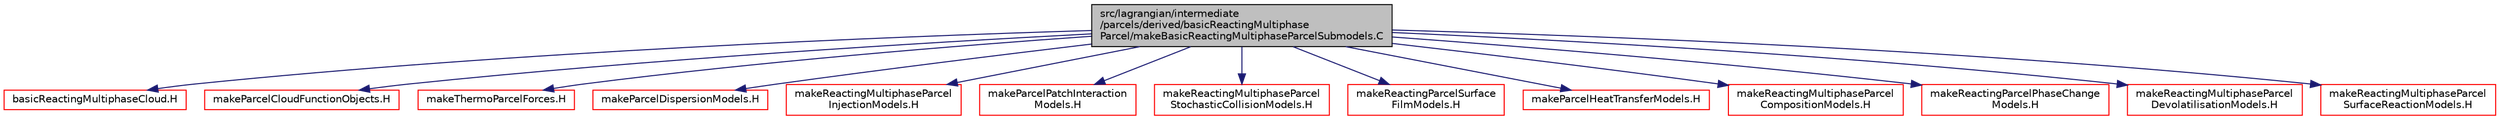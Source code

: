 digraph "src/lagrangian/intermediate/parcels/derived/basicReactingMultiphaseParcel/makeBasicReactingMultiphaseParcelSubmodels.C"
{
  bgcolor="transparent";
  edge [fontname="Helvetica",fontsize="10",labelfontname="Helvetica",labelfontsize="10"];
  node [fontname="Helvetica",fontsize="10",shape=record];
  Node1 [label="src/lagrangian/intermediate\l/parcels/derived/basicReactingMultiphase\lParcel/makeBasicReactingMultiphaseParcelSubmodels.C",height=0.2,width=0.4,color="black", fillcolor="grey75", style="filled", fontcolor="black"];
  Node1 -> Node2 [color="midnightblue",fontsize="10",style="solid",fontname="Helvetica"];
  Node2 [label="basicReactingMultiphaseCloud.H",height=0.2,width=0.4,color="red",URL="$a06776.html"];
  Node1 -> Node3 [color="midnightblue",fontsize="10",style="solid",fontname="Helvetica"];
  Node3 [label="makeParcelCloudFunctionObjects.H",height=0.2,width=0.4,color="red",URL="$a06837.html"];
  Node1 -> Node4 [color="midnightblue",fontsize="10",style="solid",fontname="Helvetica"];
  Node4 [label="makeThermoParcelForces.H",height=0.2,width=0.4,color="red",URL="$a06855.html"];
  Node1 -> Node5 [color="midnightblue",fontsize="10",style="solid",fontname="Helvetica"];
  Node5 [label="makeParcelDispersionModels.H",height=0.2,width=0.4,color="red",URL="$a06839.html"];
  Node1 -> Node6 [color="midnightblue",fontsize="10",style="solid",fontname="Helvetica"];
  Node6 [label="makeReactingMultiphaseParcel\lInjectionModels.H",height=0.2,width=0.4,color="red",URL="$a06848.html"];
  Node1 -> Node7 [color="midnightblue",fontsize="10",style="solid",fontname="Helvetica"];
  Node7 [label="makeParcelPatchInteraction\lModels.H",height=0.2,width=0.4,color="red",URL="$a06843.html"];
  Node1 -> Node8 [color="midnightblue",fontsize="10",style="solid",fontname="Helvetica"];
  Node8 [label="makeReactingMultiphaseParcel\lStochasticCollisionModels.H",height=0.2,width=0.4,color="red",URL="$a06849.html"];
  Node1 -> Node9 [color="midnightblue",fontsize="10",style="solid",fontname="Helvetica"];
  Node9 [label="makeReactingParcelSurface\lFilmModels.H",height=0.2,width=0.4,color="red",URL="$a06854.html"];
  Node1 -> Node10 [color="midnightblue",fontsize="10",style="solid",fontname="Helvetica"];
  Node10 [label="makeParcelHeatTransferModels.H",height=0.2,width=0.4,color="red",URL="$a06841.html"];
  Node1 -> Node11 [color="midnightblue",fontsize="10",style="solid",fontname="Helvetica"];
  Node11 [label="makeReactingMultiphaseParcel\lCompositionModels.H",height=0.2,width=0.4,color="red",URL="$a06846.html"];
  Node1 -> Node12 [color="midnightblue",fontsize="10",style="solid",fontname="Helvetica"];
  Node12 [label="makeReactingParcelPhaseChange\lModels.H",height=0.2,width=0.4,color="red",URL="$a06853.html"];
  Node1 -> Node13 [color="midnightblue",fontsize="10",style="solid",fontname="Helvetica"];
  Node13 [label="makeReactingMultiphaseParcel\lDevolatilisationModels.H",height=0.2,width=0.4,color="red",URL="$a06847.html"];
  Node1 -> Node14 [color="midnightblue",fontsize="10",style="solid",fontname="Helvetica"];
  Node14 [label="makeReactingMultiphaseParcel\lSurfaceReactionModels.H",height=0.2,width=0.4,color="red",URL="$a06850.html"];
}
